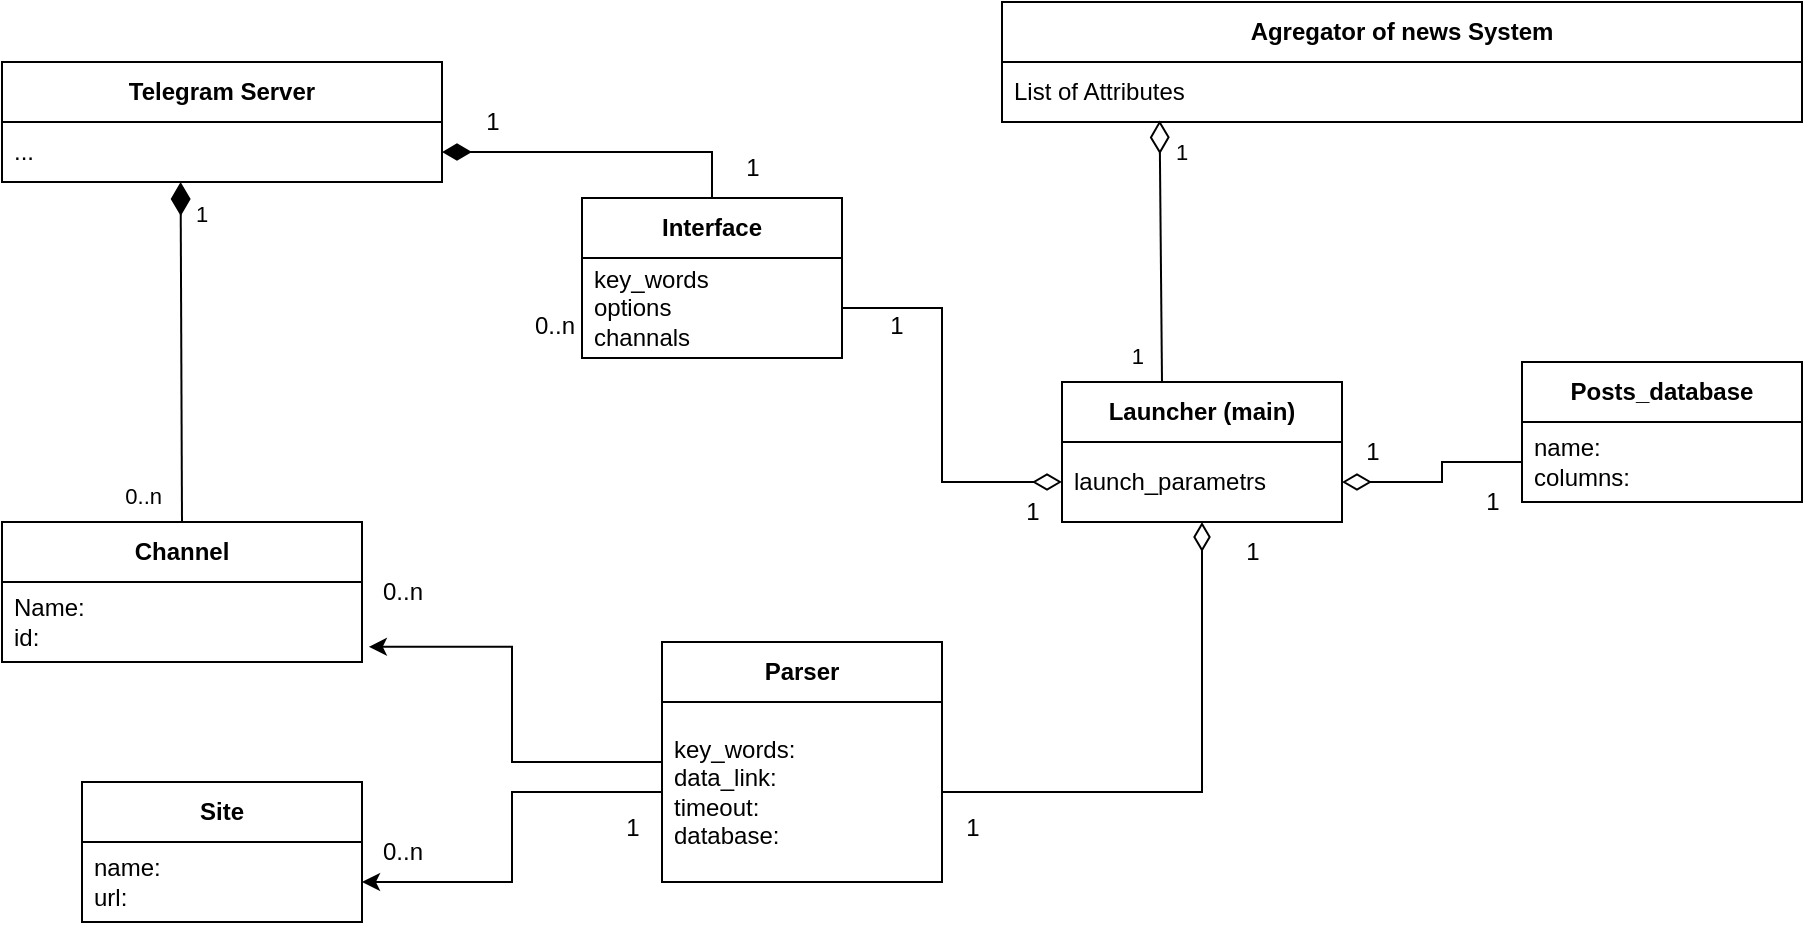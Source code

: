 <mxfile version="24.0.7" type="google">
  <diagram id="C5RBs43oDa-KdzZeNtuy" name="Page-1">
    <mxGraphModel grid="1" page="1" gridSize="10" guides="1" tooltips="1" connect="1" arrows="1" fold="1" pageScale="1" pageWidth="827" pageHeight="1169" math="0" shadow="0">
      <root>
        <mxCell id="WIyWlLk6GJQsqaUBKTNV-0" />
        <mxCell id="WIyWlLk6GJQsqaUBKTNV-1" parent="WIyWlLk6GJQsqaUBKTNV-0" />
        <mxCell id="dhnY9KI8VCS1JY6wdSPG-0" value="&lt;b&gt;Agregator of news System&lt;/b&gt;" style="swimlane;fontStyle=0;childLayout=stackLayout;horizontal=1;startSize=30;horizontalStack=0;resizeParent=1;resizeParentMax=0;resizeLast=0;collapsible=1;marginBottom=0;whiteSpace=wrap;html=1;" vertex="1" parent="WIyWlLk6GJQsqaUBKTNV-1">
          <mxGeometry x="410" y="10" width="400" height="60" as="geometry">
            <mxRectangle x="410" y="10" width="190" height="30" as="alternateBounds" />
          </mxGeometry>
        </mxCell>
        <mxCell id="dhnY9KI8VCS1JY6wdSPG-1" value="List of Attributes&amp;nbsp;&lt;span style=&quot;white-space: pre;&quot;&gt;&#x9;&lt;/span&gt;" style="text;strokeColor=none;fillColor=none;align=left;verticalAlign=middle;spacingLeft=4;spacingRight=4;overflow=hidden;points=[[0,0.5],[1,0.5]];portConstraint=eastwest;rotatable=0;whiteSpace=wrap;html=1;" vertex="1" parent="dhnY9KI8VCS1JY6wdSPG-0">
          <mxGeometry y="30" width="400" height="30" as="geometry" />
        </mxCell>
        <mxCell id="dhnY9KI8VCS1JY6wdSPG-4" value="&lt;b&gt;Telegram Server&lt;/b&gt;" style="swimlane;fontStyle=0;childLayout=stackLayout;horizontal=1;startSize=30;horizontalStack=0;resizeParent=1;resizeParentMax=0;resizeLast=0;collapsible=1;marginBottom=0;whiteSpace=wrap;html=1;" vertex="1" parent="WIyWlLk6GJQsqaUBKTNV-1">
          <mxGeometry x="-90" y="40" width="220" height="60" as="geometry" />
        </mxCell>
        <mxCell id="dhnY9KI8VCS1JY6wdSPG-6" value="..." style="text;strokeColor=none;fillColor=none;align=left;verticalAlign=middle;spacingLeft=4;spacingRight=4;overflow=hidden;points=[[0,0.5],[1,0.5]];portConstraint=eastwest;rotatable=0;whiteSpace=wrap;html=1;" vertex="1" parent="dhnY9KI8VCS1JY6wdSPG-4">
          <mxGeometry y="30" width="220" height="30" as="geometry" />
        </mxCell>
        <mxCell id="dhnY9KI8VCS1JY6wdSPG-8" value="&lt;b&gt;Channel&lt;/b&gt;" style="swimlane;fontStyle=0;childLayout=stackLayout;horizontal=1;startSize=30;horizontalStack=0;resizeParent=1;resizeParentMax=0;resizeLast=0;collapsible=1;marginBottom=0;whiteSpace=wrap;html=1;" vertex="1" parent="WIyWlLk6GJQsqaUBKTNV-1">
          <mxGeometry x="-90" y="270" width="180" height="70" as="geometry" />
        </mxCell>
        <mxCell id="dhnY9KI8VCS1JY6wdSPG-10" value="Name:&amp;nbsp;&lt;div&gt;id:&amp;nbsp;&lt;/div&gt;" style="text;strokeColor=default;fillColor=none;align=left;verticalAlign=middle;spacingLeft=4;spacingRight=4;overflow=hidden;points=[[0,0.5],[1,0.5]];portConstraint=eastwest;rotatable=0;whiteSpace=wrap;html=1;" vertex="1" parent="dhnY9KI8VCS1JY6wdSPG-8">
          <mxGeometry y="30" width="180" height="40" as="geometry" />
        </mxCell>
        <mxCell id="dhnY9KI8VCS1JY6wdSPG-12" value="" style="endArrow=none;html=1;endSize=12;startArrow=diamondThin;startSize=14;startFill=1;rounded=0;exitX=0.365;exitY=1;exitDx=0;exitDy=0;exitPerimeter=0;endFill=0;entryX=0.5;entryY=0;entryDx=0;entryDy=0;" edge="1" parent="WIyWlLk6GJQsqaUBKTNV-1" target="dhnY9KI8VCS1JY6wdSPG-8">
          <mxGeometry relative="1" as="geometry">
            <mxPoint x="-0.7" y="100" as="sourcePoint" />
            <mxPoint y="240" as="targetPoint" />
            <Array as="points" />
          </mxGeometry>
        </mxCell>
        <mxCell id="dhnY9KI8VCS1JY6wdSPG-13" value="1" style="edgeLabel;resizable=0;html=1;align=left;verticalAlign=top;" connectable="0" vertex="1" parent="dhnY9KI8VCS1JY6wdSPG-12">
          <mxGeometry x="-1" relative="1" as="geometry">
            <mxPoint x="6" y="3" as="offset" />
          </mxGeometry>
        </mxCell>
        <mxCell id="dhnY9KI8VCS1JY6wdSPG-14" value="0..n" style="edgeLabel;resizable=0;html=1;align=right;verticalAlign=top;" connectable="0" vertex="1" parent="dhnY9KI8VCS1JY6wdSPG-12">
          <mxGeometry x="1" relative="1" as="geometry">
            <mxPoint x="-9" y="-26" as="offset" />
          </mxGeometry>
        </mxCell>
        <mxCell id="dhnY9KI8VCS1JY6wdSPG-15" value="&lt;b&gt;Site&lt;/b&gt;" style="swimlane;fontStyle=0;childLayout=stackLayout;horizontal=1;startSize=30;horizontalStack=0;resizeParent=1;resizeParentMax=0;resizeLast=0;collapsible=1;marginBottom=0;whiteSpace=wrap;html=1;" vertex="1" parent="WIyWlLk6GJQsqaUBKTNV-1">
          <mxGeometry x="-50" y="400" width="140" height="70" as="geometry" />
        </mxCell>
        <mxCell id="dhnY9KI8VCS1JY6wdSPG-16" value="name:&amp;nbsp;&lt;div&gt;url:&amp;nbsp;&lt;/div&gt;" style="text;strokeColor=none;fillColor=none;align=left;verticalAlign=middle;spacingLeft=4;spacingRight=4;overflow=hidden;points=[[0,0.5],[1,0.5]];portConstraint=eastwest;rotatable=0;whiteSpace=wrap;html=1;" vertex="1" parent="dhnY9KI8VCS1JY6wdSPG-15">
          <mxGeometry y="30" width="140" height="40" as="geometry" />
        </mxCell>
        <mxCell id="dhnY9KI8VCS1JY6wdSPG-19" value="&lt;b&gt;Posts_database&lt;/b&gt;" style="swimlane;fontStyle=0;childLayout=stackLayout;horizontal=1;startSize=30;horizontalStack=0;resizeParent=1;resizeParentMax=0;resizeLast=0;collapsible=1;marginBottom=0;whiteSpace=wrap;html=1;" vertex="1" parent="WIyWlLk6GJQsqaUBKTNV-1">
          <mxGeometry x="670" y="190" width="140" height="70" as="geometry" />
        </mxCell>
        <mxCell id="dhnY9KI8VCS1JY6wdSPG-20" value="name:&amp;nbsp;&lt;div&gt;columns:&amp;nbsp;&lt;/div&gt;" style="text;strokeColor=default;fillColor=none;align=left;verticalAlign=middle;spacingLeft=4;spacingRight=4;overflow=hidden;points=[[0,0.5],[1,0.5]];portConstraint=eastwest;rotatable=0;whiteSpace=wrap;html=1;" vertex="1" parent="dhnY9KI8VCS1JY6wdSPG-19">
          <mxGeometry y="30" width="140" height="40" as="geometry" />
        </mxCell>
        <mxCell id="dhnY9KI8VCS1JY6wdSPG-40" style="edgeStyle=orthogonalEdgeStyle;rounded=0;orthogonalLoop=1;jettySize=auto;html=1;entryX=1.019;entryY=0.81;entryDx=0;entryDy=0;entryPerimeter=0;" edge="1" parent="WIyWlLk6GJQsqaUBKTNV-1" source="dhnY9KI8VCS1JY6wdSPG-27" target="dhnY9KI8VCS1JY6wdSPG-10">
          <mxGeometry relative="1" as="geometry">
            <mxPoint x="90" y="320" as="targetPoint" />
          </mxGeometry>
        </mxCell>
        <mxCell id="dhnY9KI8VCS1JY6wdSPG-27" value="&lt;b&gt;Parser&lt;/b&gt;" style="swimlane;fontStyle=0;childLayout=stackLayout;horizontal=1;startSize=30;horizontalStack=0;resizeParent=1;resizeParentMax=0;resizeLast=0;collapsible=1;marginBottom=0;whiteSpace=wrap;html=1;" vertex="1" parent="WIyWlLk6GJQsqaUBKTNV-1">
          <mxGeometry x="240" y="330" width="140" height="120" as="geometry" />
        </mxCell>
        <mxCell id="dhnY9KI8VCS1JY6wdSPG-28" value="key_words:&amp;nbsp;&lt;div&gt;data_link:&amp;nbsp;&lt;/div&gt;&lt;div&gt;timeout:&amp;nbsp;&lt;/div&gt;&lt;div&gt;database:&amp;nbsp;&lt;/div&gt;" style="text;strokeColor=default;fillColor=none;align=left;verticalAlign=middle;spacingLeft=4;spacingRight=4;overflow=hidden;points=[[0,0.5],[1,0.5]];portConstraint=eastwest;rotatable=0;whiteSpace=wrap;html=1;" vertex="1" parent="dhnY9KI8VCS1JY6wdSPG-27">
          <mxGeometry y="30" width="140" height="90" as="geometry" />
        </mxCell>
        <mxCell id="dhnY9KI8VCS1JY6wdSPG-37" style="edgeStyle=orthogonalEdgeStyle;rounded=0;orthogonalLoop=1;jettySize=auto;html=1;entryX=1;entryY=0.5;entryDx=0;entryDy=0;endArrow=diamondThin;endFill=1;jumpSize=12;endSize=12;" edge="1" parent="WIyWlLk6GJQsqaUBKTNV-1" source="dhnY9KI8VCS1JY6wdSPG-31" target="dhnY9KI8VCS1JY6wdSPG-6">
          <mxGeometry relative="1" as="geometry">
            <mxPoint x="130" y="115" as="targetPoint" />
          </mxGeometry>
        </mxCell>
        <mxCell id="dhnY9KI8VCS1JY6wdSPG-31" value="&lt;b&gt;Interface&lt;/b&gt;" style="swimlane;fontStyle=0;childLayout=stackLayout;horizontal=1;startSize=30;horizontalStack=0;resizeParent=1;resizeParentMax=0;resizeLast=0;collapsible=1;marginBottom=0;whiteSpace=wrap;html=1;" vertex="1" parent="WIyWlLk6GJQsqaUBKTNV-1">
          <mxGeometry x="200" y="108" width="130" height="80" as="geometry" />
        </mxCell>
        <mxCell id="dhnY9KI8VCS1JY6wdSPG-32" value="key_words&lt;div&gt;options&lt;/div&gt;&lt;div&gt;channals&lt;/div&gt;" style="text;strokeColor=none;fillColor=none;align=left;verticalAlign=middle;spacingLeft=4;spacingRight=4;overflow=hidden;points=[[0,0.5],[1,0.5]];portConstraint=eastwest;rotatable=0;whiteSpace=wrap;html=1;" vertex="1" parent="dhnY9KI8VCS1JY6wdSPG-31">
          <mxGeometry y="30" width="130" height="50" as="geometry" />
        </mxCell>
        <mxCell id="dhnY9KI8VCS1JY6wdSPG-34" value="&lt;b&gt;Launcher (main)&lt;/b&gt;" style="swimlane;fontStyle=0;childLayout=stackLayout;horizontal=1;startSize=30;horizontalStack=0;resizeParent=1;resizeParentMax=0;resizeLast=0;collapsible=1;marginBottom=0;whiteSpace=wrap;html=1;" vertex="1" parent="WIyWlLk6GJQsqaUBKTNV-1">
          <mxGeometry x="440" y="200" width="140" height="70" as="geometry" />
        </mxCell>
        <mxCell id="dhnY9KI8VCS1JY6wdSPG-35" value="launch_parametrs" style="text;strokeColor=default;fillColor=none;align=left;verticalAlign=middle;spacingLeft=4;spacingRight=4;overflow=hidden;points=[[0,0.5],[1,0.5]];portConstraint=eastwest;rotatable=0;whiteSpace=wrap;html=1;" vertex="1" parent="dhnY9KI8VCS1JY6wdSPG-34">
          <mxGeometry y="30" width="140" height="40" as="geometry" />
        </mxCell>
        <mxCell id="dhnY9KI8VCS1JY6wdSPG-38" value="1" style="text;html=1;align=center;verticalAlign=middle;resizable=0;points=[];autosize=1;strokeColor=none;fillColor=none;" vertex="1" parent="WIyWlLk6GJQsqaUBKTNV-1">
          <mxGeometry x="140" y="55" width="30" height="30" as="geometry" />
        </mxCell>
        <mxCell id="dhnY9KI8VCS1JY6wdSPG-39" value="0..n" style="text;html=1;align=center;verticalAlign=middle;resizable=0;points=[];autosize=1;strokeColor=none;fillColor=none;" vertex="1" parent="WIyWlLk6GJQsqaUBKTNV-1">
          <mxGeometry x="166" y="157" width="40" height="30" as="geometry" />
        </mxCell>
        <mxCell id="dhnY9KI8VCS1JY6wdSPG-41" style="edgeStyle=orthogonalEdgeStyle;rounded=0;orthogonalLoop=1;jettySize=auto;html=1;entryX=1;entryY=0.5;entryDx=0;entryDy=0;" edge="1" parent="WIyWlLk6GJQsqaUBKTNV-1" source="dhnY9KI8VCS1JY6wdSPG-28" target="dhnY9KI8VCS1JY6wdSPG-16">
          <mxGeometry relative="1" as="geometry" />
        </mxCell>
        <mxCell id="dhnY9KI8VCS1JY6wdSPG-42" value="1" style="text;html=1;align=center;verticalAlign=middle;resizable=0;points=[];autosize=1;strokeColor=none;fillColor=none;" vertex="1" parent="WIyWlLk6GJQsqaUBKTNV-1">
          <mxGeometry x="210" y="408" width="30" height="30" as="geometry" />
        </mxCell>
        <mxCell id="dhnY9KI8VCS1JY6wdSPG-43" value="0..n" style="text;html=1;align=center;verticalAlign=middle;resizable=0;points=[];autosize=1;strokeColor=none;fillColor=none;" vertex="1" parent="WIyWlLk6GJQsqaUBKTNV-1">
          <mxGeometry x="90" y="290" width="40" height="30" as="geometry" />
        </mxCell>
        <mxCell id="dhnY9KI8VCS1JY6wdSPG-44" value="0..n" style="text;html=1;align=center;verticalAlign=middle;resizable=0;points=[];autosize=1;strokeColor=none;fillColor=none;" vertex="1" parent="WIyWlLk6GJQsqaUBKTNV-1">
          <mxGeometry x="90" y="420" width="40" height="30" as="geometry" />
        </mxCell>
        <mxCell id="dhnY9KI8VCS1JY6wdSPG-45" value="" style="endArrow=none;html=1;endSize=12;startArrow=diamondThin;startSize=14;startFill=0;rounded=0;endFill=0;exitX=0.197;exitY=0.973;exitDx=0;exitDy=0;exitPerimeter=0;" edge="1" parent="WIyWlLk6GJQsqaUBKTNV-1" source="dhnY9KI8VCS1JY6wdSPG-1">
          <mxGeometry relative="1" as="geometry">
            <mxPoint x="490" y="100" as="sourcePoint" />
            <mxPoint x="490" y="200" as="targetPoint" />
          </mxGeometry>
        </mxCell>
        <mxCell id="dhnY9KI8VCS1JY6wdSPG-46" value="1" style="edgeLabel;resizable=0;html=1;align=left;verticalAlign=top;" connectable="0" vertex="1" parent="dhnY9KI8VCS1JY6wdSPG-45">
          <mxGeometry x="-1" relative="1" as="geometry">
            <mxPoint x="6" y="3" as="offset" />
          </mxGeometry>
        </mxCell>
        <mxCell id="dhnY9KI8VCS1JY6wdSPG-47" value="1" style="edgeLabel;resizable=0;html=1;align=right;verticalAlign=top;" connectable="0" vertex="1" parent="dhnY9KI8VCS1JY6wdSPG-45">
          <mxGeometry x="1" relative="1" as="geometry">
            <mxPoint x="-9" y="-26" as="offset" />
          </mxGeometry>
        </mxCell>
        <mxCell id="dhnY9KI8VCS1JY6wdSPG-48" style="edgeStyle=orthogonalEdgeStyle;rounded=0;orthogonalLoop=1;jettySize=auto;html=1;entryX=1;entryY=0.5;entryDx=0;entryDy=0;endArrow=none;endFill=0;endSize=12;startSize=12;startArrow=diamondThin;startFill=0;" edge="1" parent="WIyWlLk6GJQsqaUBKTNV-1" source="dhnY9KI8VCS1JY6wdSPG-35" target="dhnY9KI8VCS1JY6wdSPG-32">
          <mxGeometry relative="1" as="geometry" />
        </mxCell>
        <mxCell id="dhnY9KI8VCS1JY6wdSPG-50" value="1" style="text;html=1;align=center;verticalAlign=middle;resizable=0;points=[];autosize=1;strokeColor=none;fillColor=none;" vertex="1" parent="WIyWlLk6GJQsqaUBKTNV-1">
          <mxGeometry x="342" y="157" width="30" height="30" as="geometry" />
        </mxCell>
        <mxCell id="dhnY9KI8VCS1JY6wdSPG-51" value="1" style="text;html=1;align=center;verticalAlign=middle;resizable=0;points=[];autosize=1;strokeColor=none;fillColor=none;" vertex="1" parent="WIyWlLk6GJQsqaUBKTNV-1">
          <mxGeometry x="410" y="250" width="30" height="30" as="geometry" />
        </mxCell>
        <mxCell id="dhnY9KI8VCS1JY6wdSPG-52" style="edgeStyle=orthogonalEdgeStyle;rounded=0;orthogonalLoop=1;jettySize=auto;html=1;entryX=0;entryY=0.5;entryDx=0;entryDy=0;endArrow=none;endFill=0;startSize=12;endSize=12;startArrow=diamondThin;startFill=0;" edge="1" parent="WIyWlLk6GJQsqaUBKTNV-1" source="dhnY9KI8VCS1JY6wdSPG-35" target="dhnY9KI8VCS1JY6wdSPG-20">
          <mxGeometry relative="1" as="geometry" />
        </mxCell>
        <mxCell id="dhnY9KI8VCS1JY6wdSPG-53" value="1" style="text;html=1;align=center;verticalAlign=middle;resizable=0;points=[];autosize=1;strokeColor=none;fillColor=none;" vertex="1" parent="WIyWlLk6GJQsqaUBKTNV-1">
          <mxGeometry x="580" y="220" width="30" height="30" as="geometry" />
        </mxCell>
        <mxCell id="dhnY9KI8VCS1JY6wdSPG-54" value="1" style="text;html=1;align=center;verticalAlign=middle;resizable=0;points=[];autosize=1;strokeColor=none;fillColor=none;" vertex="1" parent="WIyWlLk6GJQsqaUBKTNV-1">
          <mxGeometry x="640" y="245" width="30" height="30" as="geometry" />
        </mxCell>
        <mxCell id="dhnY9KI8VCS1JY6wdSPG-55" style="edgeStyle=orthogonalEdgeStyle;rounded=0;orthogonalLoop=1;jettySize=auto;html=1;endArrow=none;endFill=0;startArrow=diamondThin;startFill=0;startSize=12;" edge="1" parent="WIyWlLk6GJQsqaUBKTNV-1" source="dhnY9KI8VCS1JY6wdSPG-35" target="dhnY9KI8VCS1JY6wdSPG-28">
          <mxGeometry relative="1" as="geometry">
            <Array as="points">
              <mxPoint x="510" y="405" />
            </Array>
          </mxGeometry>
        </mxCell>
        <mxCell id="dhnY9KI8VCS1JY6wdSPG-56" value="1" style="text;html=1;align=center;verticalAlign=middle;resizable=0;points=[];autosize=1;strokeColor=none;fillColor=none;" vertex="1" parent="WIyWlLk6GJQsqaUBKTNV-1">
          <mxGeometry x="380" y="408" width="30" height="30" as="geometry" />
        </mxCell>
        <mxCell id="dhnY9KI8VCS1JY6wdSPG-58" value="1" style="text;html=1;align=center;verticalAlign=middle;resizable=0;points=[];autosize=1;strokeColor=none;fillColor=none;" vertex="1" parent="WIyWlLk6GJQsqaUBKTNV-1">
          <mxGeometry x="520" y="270" width="30" height="30" as="geometry" />
        </mxCell>
        <mxCell id="JYsxns2AlVT6Axd5FnEW-0" value="1" style="text;html=1;align=center;verticalAlign=middle;resizable=0;points=[];autosize=1;strokeColor=none;fillColor=none;" vertex="1" parent="WIyWlLk6GJQsqaUBKTNV-1">
          <mxGeometry x="270" y="78" width="30" height="30" as="geometry" />
        </mxCell>
      </root>
    </mxGraphModel>
  </diagram>
</mxfile>
